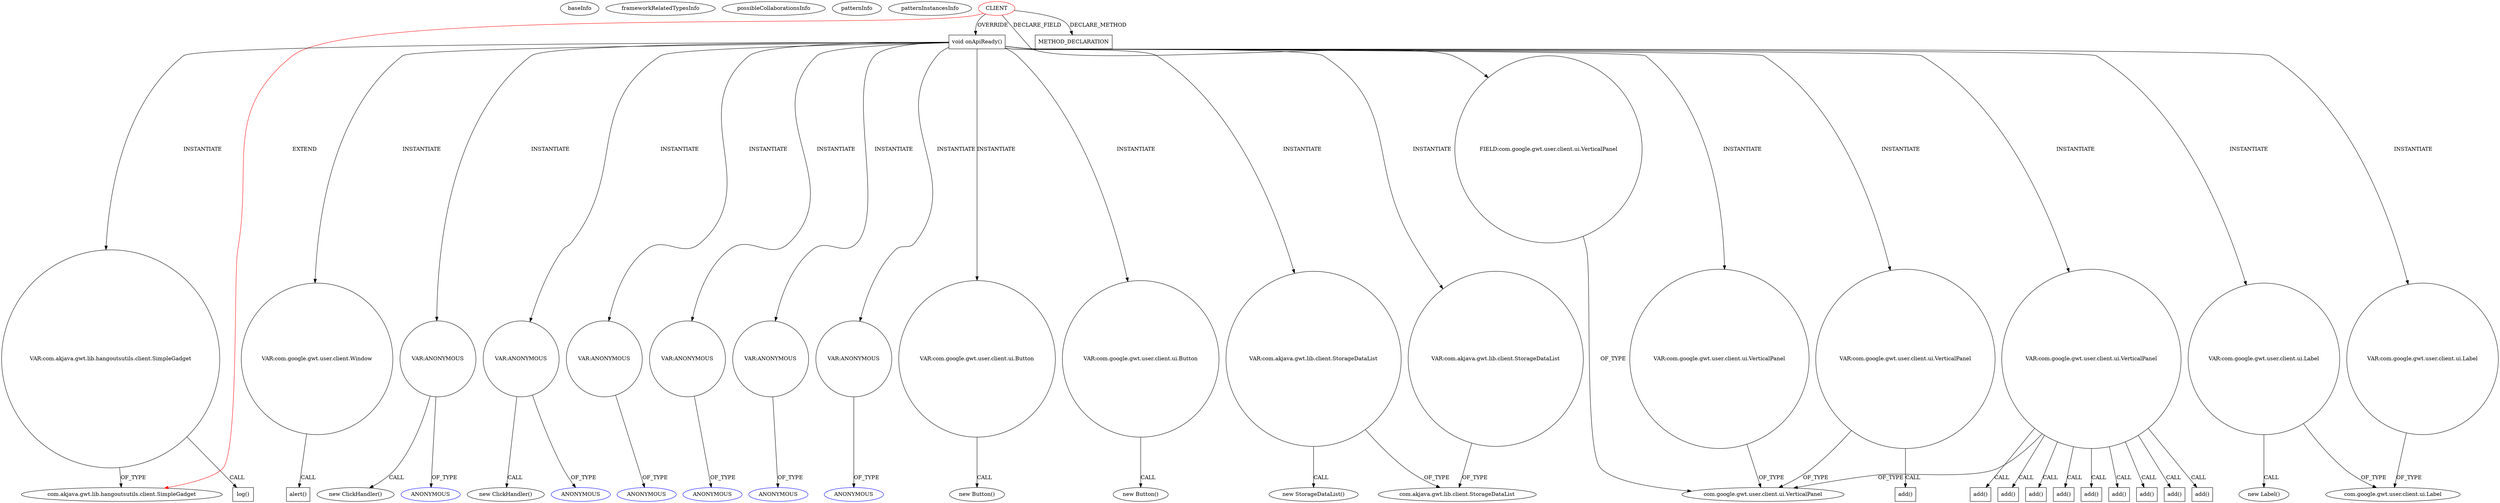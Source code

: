 digraph {
baseInfo[graphId=891,category="pattern",isAnonymous=false,possibleRelation=false]
frameworkRelatedTypesInfo[0="com.akjava.gwt.lib.hangoutsutils.client.SimpleGadget"]
possibleCollaborationsInfo[]
patternInfo[frequency=2.0,patternRootClient=0]
patternInstancesInfo[0="akjava-GWT-Hangouts~/akjava-GWT-Hangouts/GWT-Hangouts-master/apps/easyoverlay/src/com/akjava/gwt/hangout/easyoverlay/client/EasyOverlay.java~EasyOverlay~492",1="akjava-GWT-Hangouts~/akjava-GWT-Hangouts/GWT-Hangouts-master/apps/sound-player/src/com/akjava/gwt/hangout/soundplayer/client/HangoutSoundPlayer.java~HangoutSoundPlayer~561"]
1[label="com.akjava.gwt.lib.hangoutsutils.client.SimpleGadget",vertexType="FRAMEWORK_CLASS_TYPE",isFrameworkType=false]
84[label="VAR:com.akjava.gwt.lib.hangoutsutils.client.SimpleGadget",vertexType="VARIABLE_EXPRESION",isFrameworkType=false,shape=circle]
0[label="CLIENT",vertexType="ROOT_CLIENT_CLASS_DECLARATION",isFrameworkType=false,color=red]
6[label="FIELD:com.google.gwt.user.client.ui.VerticalPanel",vertexType="FIELD_DECLARATION",isFrameworkType=false,shape=circle]
85[label="log()",vertexType="INSIDE_CALL",isFrameworkType=false,shape=box]
570[label="METHOD_DECLARATION",vertexType="CLIENT_METHOD_DECLARATION",isFrameworkType=false,shape=box]
31[label="void onApiReady()",vertexType="OVERRIDING_METHOD_DECLARATION",isFrameworkType=false,shape=box]
7[label="com.google.gwt.user.client.ui.VerticalPanel",vertexType="FRAMEWORK_CLASS_TYPE",isFrameworkType=false]
379[label="VAR:com.google.gwt.user.client.Window",vertexType="VARIABLE_EXPRESION",isFrameworkType=false,shape=circle]
421[label="VAR:ANONYMOUS",vertexType="VARIABLE_EXPRESION",isFrameworkType=false,shape=circle]
420[label="new ClickHandler()",vertexType="CONSTRUCTOR_CALL",isFrameworkType=false]
476[label="VAR:ANONYMOUS",vertexType="VARIABLE_EXPRESION",isFrameworkType=false,shape=circle]
475[label="new ClickHandler()",vertexType="CONSTRUCTOR_CALL",isFrameworkType=false]
354[label="VAR:ANONYMOUS",vertexType="VARIABLE_EXPRESION",isFrameworkType=false,shape=circle]
333[label="VAR:ANONYMOUS",vertexType="VARIABLE_EXPRESION",isFrameworkType=false,shape=circle]
459[label="VAR:ANONYMOUS",vertexType="VARIABLE_EXPRESION",isFrameworkType=false,shape=circle]
228[label="VAR:ANONYMOUS",vertexType="VARIABLE_EXPRESION",isFrameworkType=false,shape=circle]
454[label="VAR:com.google.gwt.user.client.ui.Button",vertexType="VARIABLE_EXPRESION",isFrameworkType=false,shape=circle]
436[label="VAR:com.google.gwt.user.client.ui.Button",vertexType="VARIABLE_EXPRESION",isFrameworkType=false,shape=circle]
380[label="alert()",vertexType="INSIDE_CALL",isFrameworkType=false,shape=box]
229[label="ANONYMOUS",vertexType="REFERENCE_ANONYMOUS_DECLARATION",isFrameworkType=false,color=blue]
355[label="ANONYMOUS",vertexType="REFERENCE_ANONYMOUS_DECLARATION",isFrameworkType=false,color=blue]
460[label="ANONYMOUS",vertexType="REFERENCE_ANONYMOUS_DECLARATION",isFrameworkType=false,color=blue]
477[label="ANONYMOUS",vertexType="REFERENCE_ANONYMOUS_DECLARATION",isFrameworkType=false,color=blue]
422[label="ANONYMOUS",vertexType="REFERENCE_ANONYMOUS_DECLARATION",isFrameworkType=false,color=blue]
334[label="ANONYMOUS",vertexType="REFERENCE_ANONYMOUS_DECLARATION",isFrameworkType=false,color=blue]
33[label="VAR:com.akjava.gwt.lib.client.StorageDataList",vertexType="VARIABLE_EXPRESION",isFrameworkType=false,shape=circle]
32[label="new StorageDataList()",vertexType="CONSTRUCTOR_CALL",isFrameworkType=false]
361[label="VAR:com.akjava.gwt.lib.client.StorageDataList",vertexType="VARIABLE_EXPRESION",isFrameworkType=false,shape=circle]
42[label="VAR:com.google.gwt.user.client.ui.VerticalPanel",vertexType="VARIABLE_EXPRESION",isFrameworkType=false,shape=circle]
238[label="add()",vertexType="INSIDE_CALL",isFrameworkType=false,shape=box]
148[label="add()",vertexType="INSIDE_CALL",isFrameworkType=false,shape=box]
394[label="add()",vertexType="INSIDE_CALL",isFrameworkType=false,shape=box]
57[label="add()",vertexType="INSIDE_CALL",isFrameworkType=false,shape=box]
93[label="add()",vertexType="INSIDE_CALL",isFrameworkType=false,shape=box]
88[label="add()",vertexType="INSIDE_CALL",isFrameworkType=false,shape=box]
396[label="add()",vertexType="INSIDE_CALL",isFrameworkType=false,shape=box]
529[label="VAR:com.google.gwt.user.client.ui.VerticalPanel",vertexType="VARIABLE_EXPRESION",isFrameworkType=false,shape=circle]
347[label="add()",vertexType="INSIDE_CALL",isFrameworkType=false,shape=box]
252[label="add()",vertexType="INSIDE_CALL",isFrameworkType=false,shape=box]
524[label="VAR:com.google.gwt.user.client.ui.VerticalPanel",vertexType="VARIABLE_EXPRESION",isFrameworkType=false,shape=circle]
539[label="add()",vertexType="INSIDE_CALL",isFrameworkType=false,shape=box]
26[label="com.akjava.gwt.lib.client.StorageDataList",vertexType="FRAMEWORK_CLASS_TYPE",isFrameworkType=false]
435[label="new Button()",vertexType="CONSTRUCTOR_CALL",isFrameworkType=false]
453[label="new Button()",vertexType="CONSTRUCTOR_CALL",isFrameworkType=false]
181[label="VAR:com.google.gwt.user.client.ui.Label",vertexType="VARIABLE_EXPRESION",isFrameworkType=false,shape=circle]
180[label="new Label()",vertexType="CONSTRUCTOR_CALL",isFrameworkType=false]
109[label="com.google.gwt.user.client.ui.Label",vertexType="FRAMEWORK_CLASS_TYPE",isFrameworkType=false]
108[label="VAR:com.google.gwt.user.client.ui.Label",vertexType="VARIABLE_EXPRESION",isFrameworkType=false,shape=circle]
31->84[label="INSTANTIATE"]
42->7[label="OF_TYPE"]
42->347[label="CALL"]
33->32[label="CALL"]
31->333[label="INSTANTIATE"]
529->7[label="OF_TYPE"]
361->26[label="OF_TYPE"]
31->33[label="INSTANTIATE"]
354->355[label="OF_TYPE"]
31->454[label="INSTANTIATE"]
31->421[label="INSTANTIATE"]
333->334[label="OF_TYPE"]
228->229[label="OF_TYPE"]
31->524[label="INSTANTIATE"]
31->108[label="INSTANTIATE"]
84->1[label="OF_TYPE"]
181->180[label="CALL"]
42->394[label="CALL"]
0->31[label="OVERRIDE"]
84->85[label="CALL"]
454->453[label="CALL"]
42->238[label="CALL"]
476->475[label="CALL"]
436->435[label="CALL"]
31->361[label="INSTANTIATE"]
31->436[label="INSTANTIATE"]
6->7[label="OF_TYPE"]
31->529[label="INSTANTIATE"]
0->6[label="DECLARE_FIELD"]
181->109[label="OF_TYPE"]
31->459[label="INSTANTIATE"]
524->539[label="CALL"]
421->422[label="OF_TYPE"]
0->570[label="DECLARE_METHOD"]
459->460[label="OF_TYPE"]
524->7[label="OF_TYPE"]
421->420[label="CALL"]
476->477[label="OF_TYPE"]
42->57[label="CALL"]
42->148[label="CALL"]
31->42[label="INSTANTIATE"]
0->1[label="EXTEND",color=red]
31->354[label="INSTANTIATE"]
42->396[label="CALL"]
33->26[label="OF_TYPE"]
31->228[label="INSTANTIATE"]
379->380[label="CALL"]
42->252[label="CALL"]
31->181[label="INSTANTIATE"]
31->476[label="INSTANTIATE"]
31->379[label="INSTANTIATE"]
42->93[label="CALL"]
108->109[label="OF_TYPE"]
42->88[label="CALL"]
}
